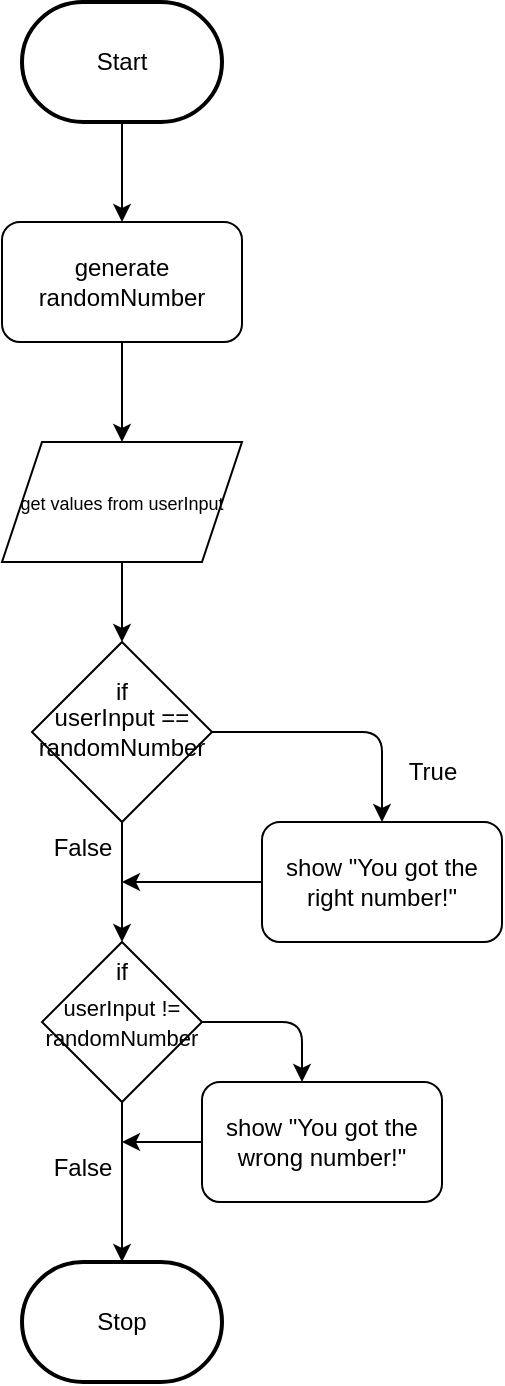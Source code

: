 <mxfile>
    <diagram id="HIP3nbAZw_EuaXWnEj3U" name="Page-1">
        <mxGraphModel dx="767" dy="479" grid="1" gridSize="10" guides="1" tooltips="1" connect="1" arrows="1" fold="1" page="1" pageScale="1" pageWidth="850" pageHeight="1100" math="0" shadow="0">
            <root>
                <mxCell id="0"/>
                <mxCell id="1" parent="0"/>
                <mxCell id="12" style="edgeStyle=none;html=1;exitX=0.5;exitY=1;exitDx=0;exitDy=0;exitPerimeter=0;entryX=0.5;entryY=0;entryDx=0;entryDy=0;" edge="1" parent="1" source="2" target="4">
                    <mxGeometry relative="1" as="geometry"/>
                </mxCell>
                <mxCell id="2" value="Start" style="strokeWidth=2;html=1;shape=mxgraph.flowchart.terminator;whiteSpace=wrap;" parent="1" vertex="1">
                    <mxGeometry x="220" y="310" width="100" height="60" as="geometry"/>
                </mxCell>
                <mxCell id="3" value="Stop" style="strokeWidth=2;html=1;shape=mxgraph.flowchart.terminator;whiteSpace=wrap;" parent="1" vertex="1">
                    <mxGeometry x="220" y="940" width="100" height="60" as="geometry"/>
                </mxCell>
                <mxCell id="13" style="edgeStyle=none;html=1;exitX=0.5;exitY=1;exitDx=0;exitDy=0;entryX=0.5;entryY=0;entryDx=0;entryDy=0;" edge="1" parent="1" source="4" target="5">
                    <mxGeometry relative="1" as="geometry"/>
                </mxCell>
                <mxCell id="4" value="generate randomNumber" style="rounded=1;whiteSpace=wrap;html=1;" vertex="1" parent="1">
                    <mxGeometry x="210" y="420" width="120" height="60" as="geometry"/>
                </mxCell>
                <mxCell id="11" style="edgeStyle=none;html=1;exitX=0.5;exitY=1;exitDx=0;exitDy=0;entryX=0.5;entryY=0;entryDx=0;entryDy=0;" edge="1" parent="1" source="5" target="6">
                    <mxGeometry relative="1" as="geometry"/>
                </mxCell>
                <mxCell id="5" value="&lt;font style=&quot;color: rgb(0, 0, 0); font-size: 9px;&quot;&gt;get values from userInput&lt;/font&gt;" style="shape=parallelogram;perimeter=parallelogramPerimeter;whiteSpace=wrap;html=1;fixedSize=1;" vertex="1" parent="1">
                    <mxGeometry x="210" y="530" width="120" height="60" as="geometry"/>
                </mxCell>
                <mxCell id="16" style="edgeStyle=none;html=1;exitX=1;exitY=0.5;exitDx=0;exitDy=0;entryX=0.5;entryY=0;entryDx=0;entryDy=0;" edge="1" parent="1" source="6" target="8">
                    <mxGeometry relative="1" as="geometry">
                        <mxPoint x="410" y="675" as="targetPoint"/>
                        <Array as="points">
                            <mxPoint x="400" y="675"/>
                        </Array>
                    </mxGeometry>
                </mxCell>
                <mxCell id="20" style="edgeStyle=none;html=1;exitX=0.5;exitY=1;exitDx=0;exitDy=0;" edge="1" parent="1" source="6">
                    <mxGeometry relative="1" as="geometry">
                        <mxPoint x="270" y="780" as="targetPoint"/>
                    </mxGeometry>
                </mxCell>
                <mxCell id="6" value="userInput == randomNumber" style="rhombus;whiteSpace=wrap;html=1;" vertex="1" parent="1">
                    <mxGeometry x="225" y="630" width="90" height="90" as="geometry"/>
                </mxCell>
                <mxCell id="19" style="edgeStyle=none;html=1;exitX=0;exitY=0.5;exitDx=0;exitDy=0;" edge="1" parent="1" source="8">
                    <mxGeometry relative="1" as="geometry">
                        <mxPoint x="270" y="750" as="targetPoint"/>
                    </mxGeometry>
                </mxCell>
                <mxCell id="8" value="show &quot;You got the right number!&quot;" style="rounded=1;whiteSpace=wrap;html=1;" vertex="1" parent="1">
                    <mxGeometry x="340" y="720" width="120" height="60" as="geometry"/>
                </mxCell>
                <mxCell id="15" value="True" style="text;html=1;align=center;verticalAlign=middle;resizable=0;points=[];autosize=1;strokeColor=none;fillColor=none;" vertex="1" parent="1">
                    <mxGeometry x="400" y="680" width="50" height="30" as="geometry"/>
                </mxCell>
                <mxCell id="26" style="edgeStyle=none;html=1;exitX=1;exitY=0.5;exitDx=0;exitDy=0;" edge="1" parent="1" source="21">
                    <mxGeometry relative="1" as="geometry">
                        <mxPoint x="360" y="850" as="targetPoint"/>
                        <Array as="points">
                            <mxPoint x="360" y="820"/>
                        </Array>
                    </mxGeometry>
                </mxCell>
                <mxCell id="21" value="&lt;font style=&quot;font-size: 11px; color: rgb(0, 0, 0);&quot;&gt;userInput !=&lt;br&gt;randomNumber&lt;/font&gt;" style="rhombus;whiteSpace=wrap;html=1;" vertex="1" parent="1">
                    <mxGeometry x="230" y="780" width="80" height="80" as="geometry"/>
                </mxCell>
                <mxCell id="22" value="if" style="text;html=1;align=center;verticalAlign=middle;whiteSpace=wrap;rounded=0;" vertex="1" parent="1">
                    <mxGeometry x="240" y="640" width="60" height="30" as="geometry"/>
                </mxCell>
                <mxCell id="24" value="if" style="text;html=1;align=center;verticalAlign=middle;whiteSpace=wrap;rounded=0;" vertex="1" parent="1">
                    <mxGeometry x="240" y="780" width="60" height="30" as="geometry"/>
                </mxCell>
                <mxCell id="25" style="edgeStyle=none;html=1;exitX=0.5;exitY=1;exitDx=0;exitDy=0;entryX=0.5;entryY=0;entryDx=0;entryDy=0;entryPerimeter=0;" edge="1" parent="1" source="21" target="3">
                    <mxGeometry relative="1" as="geometry"/>
                </mxCell>
                <mxCell id="28" style="edgeStyle=none;html=1;exitX=0;exitY=0.5;exitDx=0;exitDy=0;" edge="1" parent="1" source="27">
                    <mxGeometry relative="1" as="geometry">
                        <mxPoint x="270" y="880" as="targetPoint"/>
                    </mxGeometry>
                </mxCell>
                <mxCell id="27" value="show &quot;You got the wrong number!&quot;" style="rounded=1;whiteSpace=wrap;html=1;" vertex="1" parent="1">
                    <mxGeometry x="310" y="850" width="120" height="60" as="geometry"/>
                </mxCell>
                <mxCell id="29" value="False&lt;div&gt;&lt;br&gt;&lt;/div&gt;" style="text;html=1;align=center;verticalAlign=middle;resizable=0;points=[];autosize=1;strokeColor=none;fillColor=none;" vertex="1" parent="1">
                    <mxGeometry x="225" y="880" width="50" height="40" as="geometry"/>
                </mxCell>
                <mxCell id="30" value="False&lt;div&gt;&lt;br&gt;&lt;/div&gt;" style="text;html=1;align=center;verticalAlign=middle;resizable=0;points=[];autosize=1;strokeColor=none;fillColor=none;" vertex="1" parent="1">
                    <mxGeometry x="225" y="720" width="50" height="40" as="geometry"/>
                </mxCell>
            </root>
        </mxGraphModel>
    </diagram>
</mxfile>